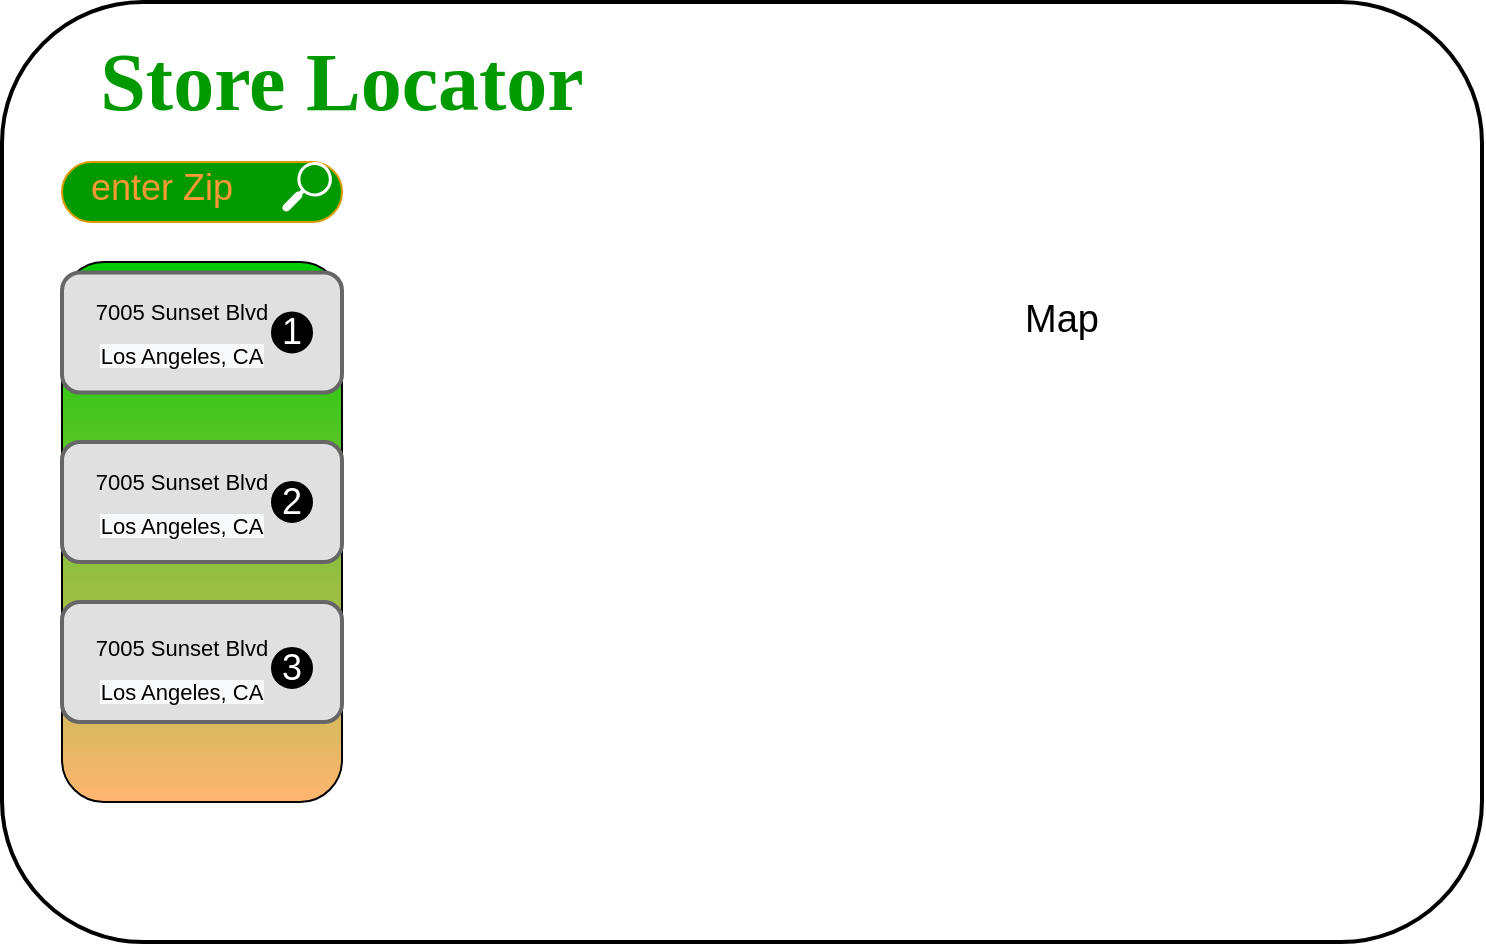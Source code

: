 <mxfile version="13.1.3" type="device"><diagram id="b3FzMvQHammTNXNGib94" name="Page-1"><mxGraphModel dx="1422" dy="762" grid="1" gridSize="10" guides="1" tooltips="1" connect="1" arrows="1" fold="1" page="1" pageScale="1" pageWidth="850" pageHeight="1100" math="0" shadow="0"><root><mxCell id="0"/><mxCell id="1" parent="0"/><mxCell id="Hb6oW-22t5dkTBJTyoCZ-36" value="" style="rounded=1;whiteSpace=wrap;html=1;strokeWidth=2;fontFamily=Comic Sans MS;" vertex="1" parent="1"><mxGeometry x="40" y="150" width="740" height="470" as="geometry"/></mxCell><mxCell id="DcD6U8N8ocQcOIsOccNz-2" value="&lt;font style=&quot;font-size: 19px&quot;&gt;Map&lt;/font&gt;" style="text;html=1;strokeColor=none;fillColor=none;align=center;verticalAlign=middle;whiteSpace=wrap;rounded=0;" parent="1" vertex="1"><mxGeometry x="520" y="300" width="100" height="17.5" as="geometry"/></mxCell><mxCell id="DcD6U8N8ocQcOIsOccNz-10" value="" style="shape=image;html=1;verticalAlign=top;verticalLabelPosition=bottom;labelBackgroundColor=#ffffff;imageAspect=0;aspect=fixed;image=https://cdn0.iconfinder.com/data/icons/small-n-flat/24/678111-map-marker-128.png" parent="1" vertex="1"><mxGeometry x="560" y="390" width="20" height="20" as="geometry"/></mxCell><mxCell id="DcD6U8N8ocQcOIsOccNz-13" value="Store Locator" style="text;html=1;strokeColor=none;fillColor=none;align=center;verticalAlign=middle;whiteSpace=wrap;rounded=0;fontSize=41;fontStyle=1;fontFamily=Comic Sans MS;fontColor=#009900;" parent="1" vertex="1"><mxGeometry x="50" y="180" width="320" height="20" as="geometry"/></mxCell><mxCell id="DcD6U8N8ocQcOIsOccNz-14" value="" style="rounded=1;whiteSpace=wrap;html=1;fontSize=41;arcSize=50;fillColor=#009900;strokeColor=#d79b00;" parent="1" vertex="1"><mxGeometry x="70" y="230" width="140" height="30" as="geometry"/></mxCell><mxCell id="DcD6U8N8ocQcOIsOccNz-16" value="" style="pointerEvents=1;shadow=0;dashed=0;html=1;strokeColor=none;fillColor=#FFFFFF;labelPosition=center;verticalLabelPosition=bottom;verticalAlign=top;outlineConnect=0;align=center;shape=mxgraph.office.concepts.search;fontSize=41;" parent="1" vertex="1"><mxGeometry x="180" y="230" width="25" height="25" as="geometry"/></mxCell><mxCell id="DcD6U8N8ocQcOIsOccNz-18" value="" style="shape=image;html=1;verticalAlign=top;verticalLabelPosition=bottom;labelBackgroundColor=#ffffff;imageAspect=0;aspect=fixed;image=https://cdn0.iconfinder.com/data/icons/small-n-flat/24/678111-map-marker-128.png" parent="1" vertex="1"><mxGeometry x="520" y="493" width="20" height="20" as="geometry"/></mxCell><mxCell id="DcD6U8N8ocQcOIsOccNz-19" value="" style="shape=image;html=1;verticalAlign=top;verticalLabelPosition=bottom;labelBackgroundColor=#ffffff;imageAspect=0;aspect=fixed;image=https://cdn0.iconfinder.com/data/icons/small-n-flat/24/678111-map-marker-128.png" parent="1" vertex="1"><mxGeometry x="590" y="550" width="20" height="20" as="geometry"/></mxCell><mxCell id="DcD6U8N8ocQcOIsOccNz-20" value="" style="shape=image;html=1;verticalAlign=top;verticalLabelPosition=bottom;labelBackgroundColor=#ffffff;imageAspect=0;aspect=fixed;image=https://cdn0.iconfinder.com/data/icons/small-n-flat/24/678111-map-marker-128.png" parent="1" vertex="1"><mxGeometry x="610" y="400" width="20" height="20" as="geometry"/></mxCell><mxCell id="DcD6U8N8ocQcOIsOccNz-21" value="" style="shape=image;html=1;verticalAlign=top;verticalLabelPosition=bottom;labelBackgroundColor=#ffffff;imageAspect=0;aspect=fixed;image=https://cdn0.iconfinder.com/data/icons/small-n-flat/24/678111-map-marker-128.png" parent="1" vertex="1"><mxGeometry x="590" y="480" width="20" height="20" as="geometry"/></mxCell><mxCell id="DcD6U8N8ocQcOIsOccNz-22" value="" style="shape=image;html=1;verticalAlign=top;verticalLabelPosition=bottom;labelBackgroundColor=#ffffff;imageAspect=0;aspect=fixed;image=https://cdn0.iconfinder.com/data/icons/small-n-flat/24/678111-map-marker-128.png" parent="1" vertex="1"><mxGeometry x="550" y="445" width="20" height="20" as="geometry"/></mxCell><mxCell id="DcD6U8N8ocQcOIsOccNz-24" value="" style="shape=image;html=1;verticalAlign=top;verticalLabelPosition=bottom;labelBackgroundColor=#ffffff;imageAspect=0;aspect=fixed;image=https://cdn0.iconfinder.com/data/icons/small-n-flat/24/678111-map-marker-128.png" parent="1" vertex="1"><mxGeometry x="600" y="450" width="20" height="20" as="geometry"/></mxCell><mxCell id="DcD6U8N8ocQcOIsOccNz-25" value="" style="shape=image;html=1;verticalAlign=top;verticalLabelPosition=bottom;labelBackgroundColor=#ffffff;imageAspect=0;aspect=fixed;image=https://cdn0.iconfinder.com/data/icons/small-n-flat/24/678111-map-marker-128.png" parent="1" vertex="1"><mxGeometry x="510" y="543" width="20" height="20" as="geometry"/></mxCell><mxCell id="Hb6oW-22t5dkTBJTyoCZ-7" value="" style="shape=image;html=1;verticalAlign=top;verticalLabelPosition=bottom;labelBackgroundColor=#ffffff;imageAspect=0;aspect=fixed;image=https://cdn0.iconfinder.com/data/icons/small-n-flat/24/678111-map-marker-128.png" vertex="1" parent="1"><mxGeometry x="630" y="520" width="20" height="20" as="geometry"/></mxCell><mxCell id="DcD6U8N8ocQcOIsOccNz-26" value="enter Zip" style="text;html=1;strokeColor=none;fillColor=none;align=center;verticalAlign=middle;whiteSpace=wrap;rounded=0;fontSize=18;fontColor=#FF9933;" parent="1" vertex="1"><mxGeometry x="80" y="232.5" width="80" height="20" as="geometry"/></mxCell><mxCell id="DcD6U8N8ocQcOIsOccNz-27" value="" style="rounded=1;whiteSpace=wrap;html=1;fillColor=#FFB570;fontSize=18;fontColor=#FFFFFF;gradientColor=#00CC00;gradientDirection=north;" parent="1" vertex="1"><mxGeometry x="70" y="280" width="140" height="270" as="geometry"/></mxCell><mxCell id="Hb6oW-22t5dkTBJTyoCZ-2" value="" style="shape=image;html=1;verticalAlign=top;verticalLabelPosition=bottom;labelBackgroundColor=#ffffff;imageAspect=0;aspect=fixed;image=https://cdn0.iconfinder.com/data/icons/small-n-flat/24/678111-map-marker-128.png" vertex="1" parent="1"><mxGeometry x="520" y="410" width="20" height="20" as="geometry"/></mxCell><mxCell id="Hb6oW-22t5dkTBJTyoCZ-3" value="" style="shape=image;html=1;verticalAlign=top;verticalLabelPosition=bottom;labelBackgroundColor=#ffffff;imageAspect=0;aspect=fixed;image=https://cdn0.iconfinder.com/data/icons/small-n-flat/24/678111-map-marker-128.png" vertex="1" parent="1"><mxGeometry x="570" y="420" width="20" height="20" as="geometry"/></mxCell><mxCell id="Hb6oW-22t5dkTBJTyoCZ-4" value="" style="shape=image;html=1;verticalAlign=top;verticalLabelPosition=bottom;labelBackgroundColor=#ffffff;imageAspect=0;aspect=fixed;image=https://cdn0.iconfinder.com/data/icons/small-n-flat/24/678111-map-marker-128.png" vertex="1" parent="1"><mxGeometry x="550" y="500" width="20" height="20" as="geometry"/></mxCell><mxCell id="Hb6oW-22t5dkTBJTyoCZ-5" value="" style="shape=image;html=1;verticalAlign=top;verticalLabelPosition=bottom;labelBackgroundColor=#ffffff;imageAspect=0;aspect=fixed;image=https://cdn0.iconfinder.com/data/icons/small-n-flat/24/678111-map-marker-128.png" vertex="1" parent="1"><mxGeometry x="510" y="465" width="20" height="20" as="geometry"/></mxCell><mxCell id="Hb6oW-22t5dkTBJTyoCZ-6" value="" style="shape=image;html=1;verticalAlign=top;verticalLabelPosition=bottom;labelBackgroundColor=#ffffff;imageAspect=0;aspect=fixed;image=https://cdn0.iconfinder.com/data/icons/small-n-flat/24/678111-map-marker-128.png" vertex="1" parent="1"><mxGeometry x="560" y="470" width="20" height="20" as="geometry"/></mxCell><mxCell id="Hb6oW-22t5dkTBJTyoCZ-17" value="" style="rounded=1;whiteSpace=wrap;html=1;fillColor=#E0E0E0;fontFamily=Comic Sans MS;fontColor=#333333;strokeColor=#666666;strokeWidth=2;" vertex="1" parent="1"><mxGeometry x="70" y="285.25" width="140" height="60" as="geometry"/></mxCell><mxCell id="DcD6U8N8ocQcOIsOccNz-28" value="&#10;&#10;&lt;!--StartFragment--&gt;&lt;span style=&quot;color: rgb(0, 0, 0); font-family: Helvetica; font-size: 11px; font-style: normal; font-variant-ligatures: normal; font-variant-caps: normal; font-weight: 400; letter-spacing: normal; orphans: 2; text-align: center; text-indent: 0px; text-transform: none; widows: 2; word-spacing: 0px; -webkit-text-stroke-width: 0px; background-color: rgb(248, 249, 250); text-decoration-style: initial; text-decoration-color: initial; float: none; display: inline !important;&quot;&gt;Los Angeles, CA&lt;/span&gt;&lt;!--EndFragment--&gt;&#10;&#10;" style="text;html=1;strokeColor=none;fillColor=none;align=center;verticalAlign=middle;whiteSpace=wrap;rounded=0;fontSize=18;fontColor=#000000;labelBorderColor=none;" parent="1" vertex="1"><mxGeometry x="80" y="315.25" width="100" height="20" as="geometry"/></mxCell><mxCell id="DcD6U8N8ocQcOIsOccNz-29" value="&lt;br&gt;&lt;font style=&quot;font-size: 11px&quot;&gt;7005 Sunset Blvd&lt;/font&gt;" style="text;html=1;strokeColor=none;fillColor=none;align=center;verticalAlign=middle;whiteSpace=wrap;rounded=0;fontSize=18;fontColor=#000000;" parent="1" vertex="1"><mxGeometry x="80" y="282.25" width="100" height="20" as="geometry"/></mxCell><mxCell id="DcD6U8N8ocQcOIsOccNz-31" value="1" style="ellipse;whiteSpace=wrap;html=1;strokeColor=#000000;fillColor=#000000;fontSize=18;fontColor=#FFFFFF;" parent="1" vertex="1"><mxGeometry x="175" y="305.25" width="20" height="20" as="geometry"/></mxCell><mxCell id="Hb6oW-22t5dkTBJTyoCZ-26" value="" style="rounded=1;whiteSpace=wrap;html=1;fillColor=#E0E0E0;fontFamily=Comic Sans MS;fontColor=#333333;strokeColor=#666666;strokeWidth=2;" vertex="1" parent="1"><mxGeometry x="70" y="370" width="140" height="60" as="geometry"/></mxCell><mxCell id="Hb6oW-22t5dkTBJTyoCZ-27" value="" style="rounded=1;whiteSpace=wrap;html=1;fillColor=#E0E0E0;fontFamily=Comic Sans MS;fontColor=#333333;strokeColor=#666666;strokeWidth=2;" vertex="1" parent="1"><mxGeometry x="70" y="450" width="140" height="60" as="geometry"/></mxCell><mxCell id="Hb6oW-22t5dkTBJTyoCZ-28" value="&#10;&#10;&lt;!--StartFragment--&gt;&lt;span style=&quot;color: rgb(0, 0, 0); font-family: Helvetica; font-size: 11px; font-style: normal; font-variant-ligatures: normal; font-variant-caps: normal; font-weight: 400; letter-spacing: normal; orphans: 2; text-align: center; text-indent: 0px; text-transform: none; widows: 2; word-spacing: 0px; -webkit-text-stroke-width: 0px; background-color: rgb(248, 249, 250); text-decoration-style: initial; text-decoration-color: initial; float: none; display: inline !important;&quot;&gt;Los Angeles, CA&lt;/span&gt;&lt;!--EndFragment--&gt;&#10;&#10;" style="text;html=1;strokeColor=none;fillColor=none;align=center;verticalAlign=middle;whiteSpace=wrap;rounded=0;fontSize=18;fontColor=#000000;labelBorderColor=none;" vertex="1" parent="1"><mxGeometry x="80" y="400" width="100" height="20" as="geometry"/></mxCell><mxCell id="Hb6oW-22t5dkTBJTyoCZ-29" value="&lt;br&gt;&lt;font style=&quot;font-size: 11px&quot;&gt;7005 Sunset Blvd&lt;/font&gt;" style="text;html=1;strokeColor=none;fillColor=none;align=center;verticalAlign=middle;whiteSpace=wrap;rounded=0;fontSize=18;fontColor=#000000;" vertex="1" parent="1"><mxGeometry x="80" y="367" width="100" height="20" as="geometry"/></mxCell><mxCell id="Hb6oW-22t5dkTBJTyoCZ-30" value="2" style="ellipse;whiteSpace=wrap;html=1;strokeColor=#000000;fillColor=#000000;fontSize=18;fontColor=#FFFFFF;" vertex="1" parent="1"><mxGeometry x="175" y="390" width="20" height="20" as="geometry"/></mxCell><mxCell id="Hb6oW-22t5dkTBJTyoCZ-31" value="&#10;&#10;&lt;!--StartFragment--&gt;&lt;span style=&quot;color: rgb(0, 0, 0); font-family: Helvetica; font-size: 11px; font-style: normal; font-variant-ligatures: normal; font-variant-caps: normal; font-weight: 400; letter-spacing: normal; orphans: 2; text-align: center; text-indent: 0px; text-transform: none; widows: 2; word-spacing: 0px; -webkit-text-stroke-width: 0px; background-color: rgb(248, 249, 250); text-decoration-style: initial; text-decoration-color: initial; float: none; display: inline !important;&quot;&gt;Los Angeles, CA&lt;/span&gt;&lt;!--EndFragment--&gt;&#10;&#10;" style="text;html=1;strokeColor=none;fillColor=none;align=center;verticalAlign=middle;whiteSpace=wrap;rounded=0;fontSize=18;fontColor=#000000;labelBorderColor=none;" vertex="1" parent="1"><mxGeometry x="80" y="483" width="100" height="20" as="geometry"/></mxCell><mxCell id="Hb6oW-22t5dkTBJTyoCZ-32" value="&lt;br&gt;&lt;font style=&quot;font-size: 11px&quot;&gt;7005 Sunset Blvd&lt;/font&gt;" style="text;html=1;strokeColor=none;fillColor=none;align=center;verticalAlign=middle;whiteSpace=wrap;rounded=0;fontSize=18;fontColor=#000000;" vertex="1" parent="1"><mxGeometry x="80" y="450" width="100" height="20" as="geometry"/></mxCell><mxCell id="Hb6oW-22t5dkTBJTyoCZ-33" value="3" style="ellipse;whiteSpace=wrap;html=1;strokeColor=#000000;fillColor=#000000;fontSize=18;fontColor=#FFFFFF;" vertex="1" parent="1"><mxGeometry x="175" y="473" width="20" height="20" as="geometry"/></mxCell></root></mxGraphModel></diagram></mxfile>